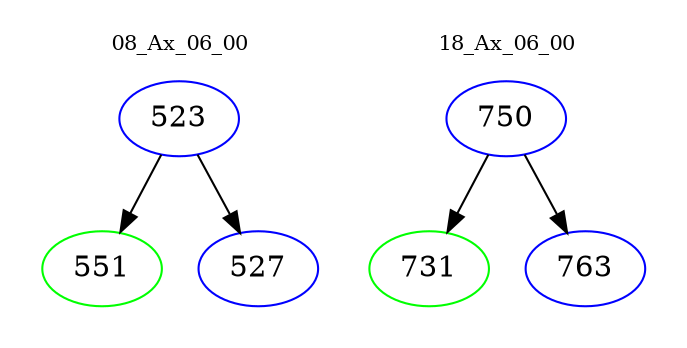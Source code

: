 digraph{
subgraph cluster_0 {
color = white
label = "08_Ax_06_00";
fontsize=10;
T0_523 [label="523", color="blue"]
T0_523 -> T0_551 [color="black"]
T0_551 [label="551", color="green"]
T0_523 -> T0_527 [color="black"]
T0_527 [label="527", color="blue"]
}
subgraph cluster_1 {
color = white
label = "18_Ax_06_00";
fontsize=10;
T1_750 [label="750", color="blue"]
T1_750 -> T1_731 [color="black"]
T1_731 [label="731", color="green"]
T1_750 -> T1_763 [color="black"]
T1_763 [label="763", color="blue"]
}
}
